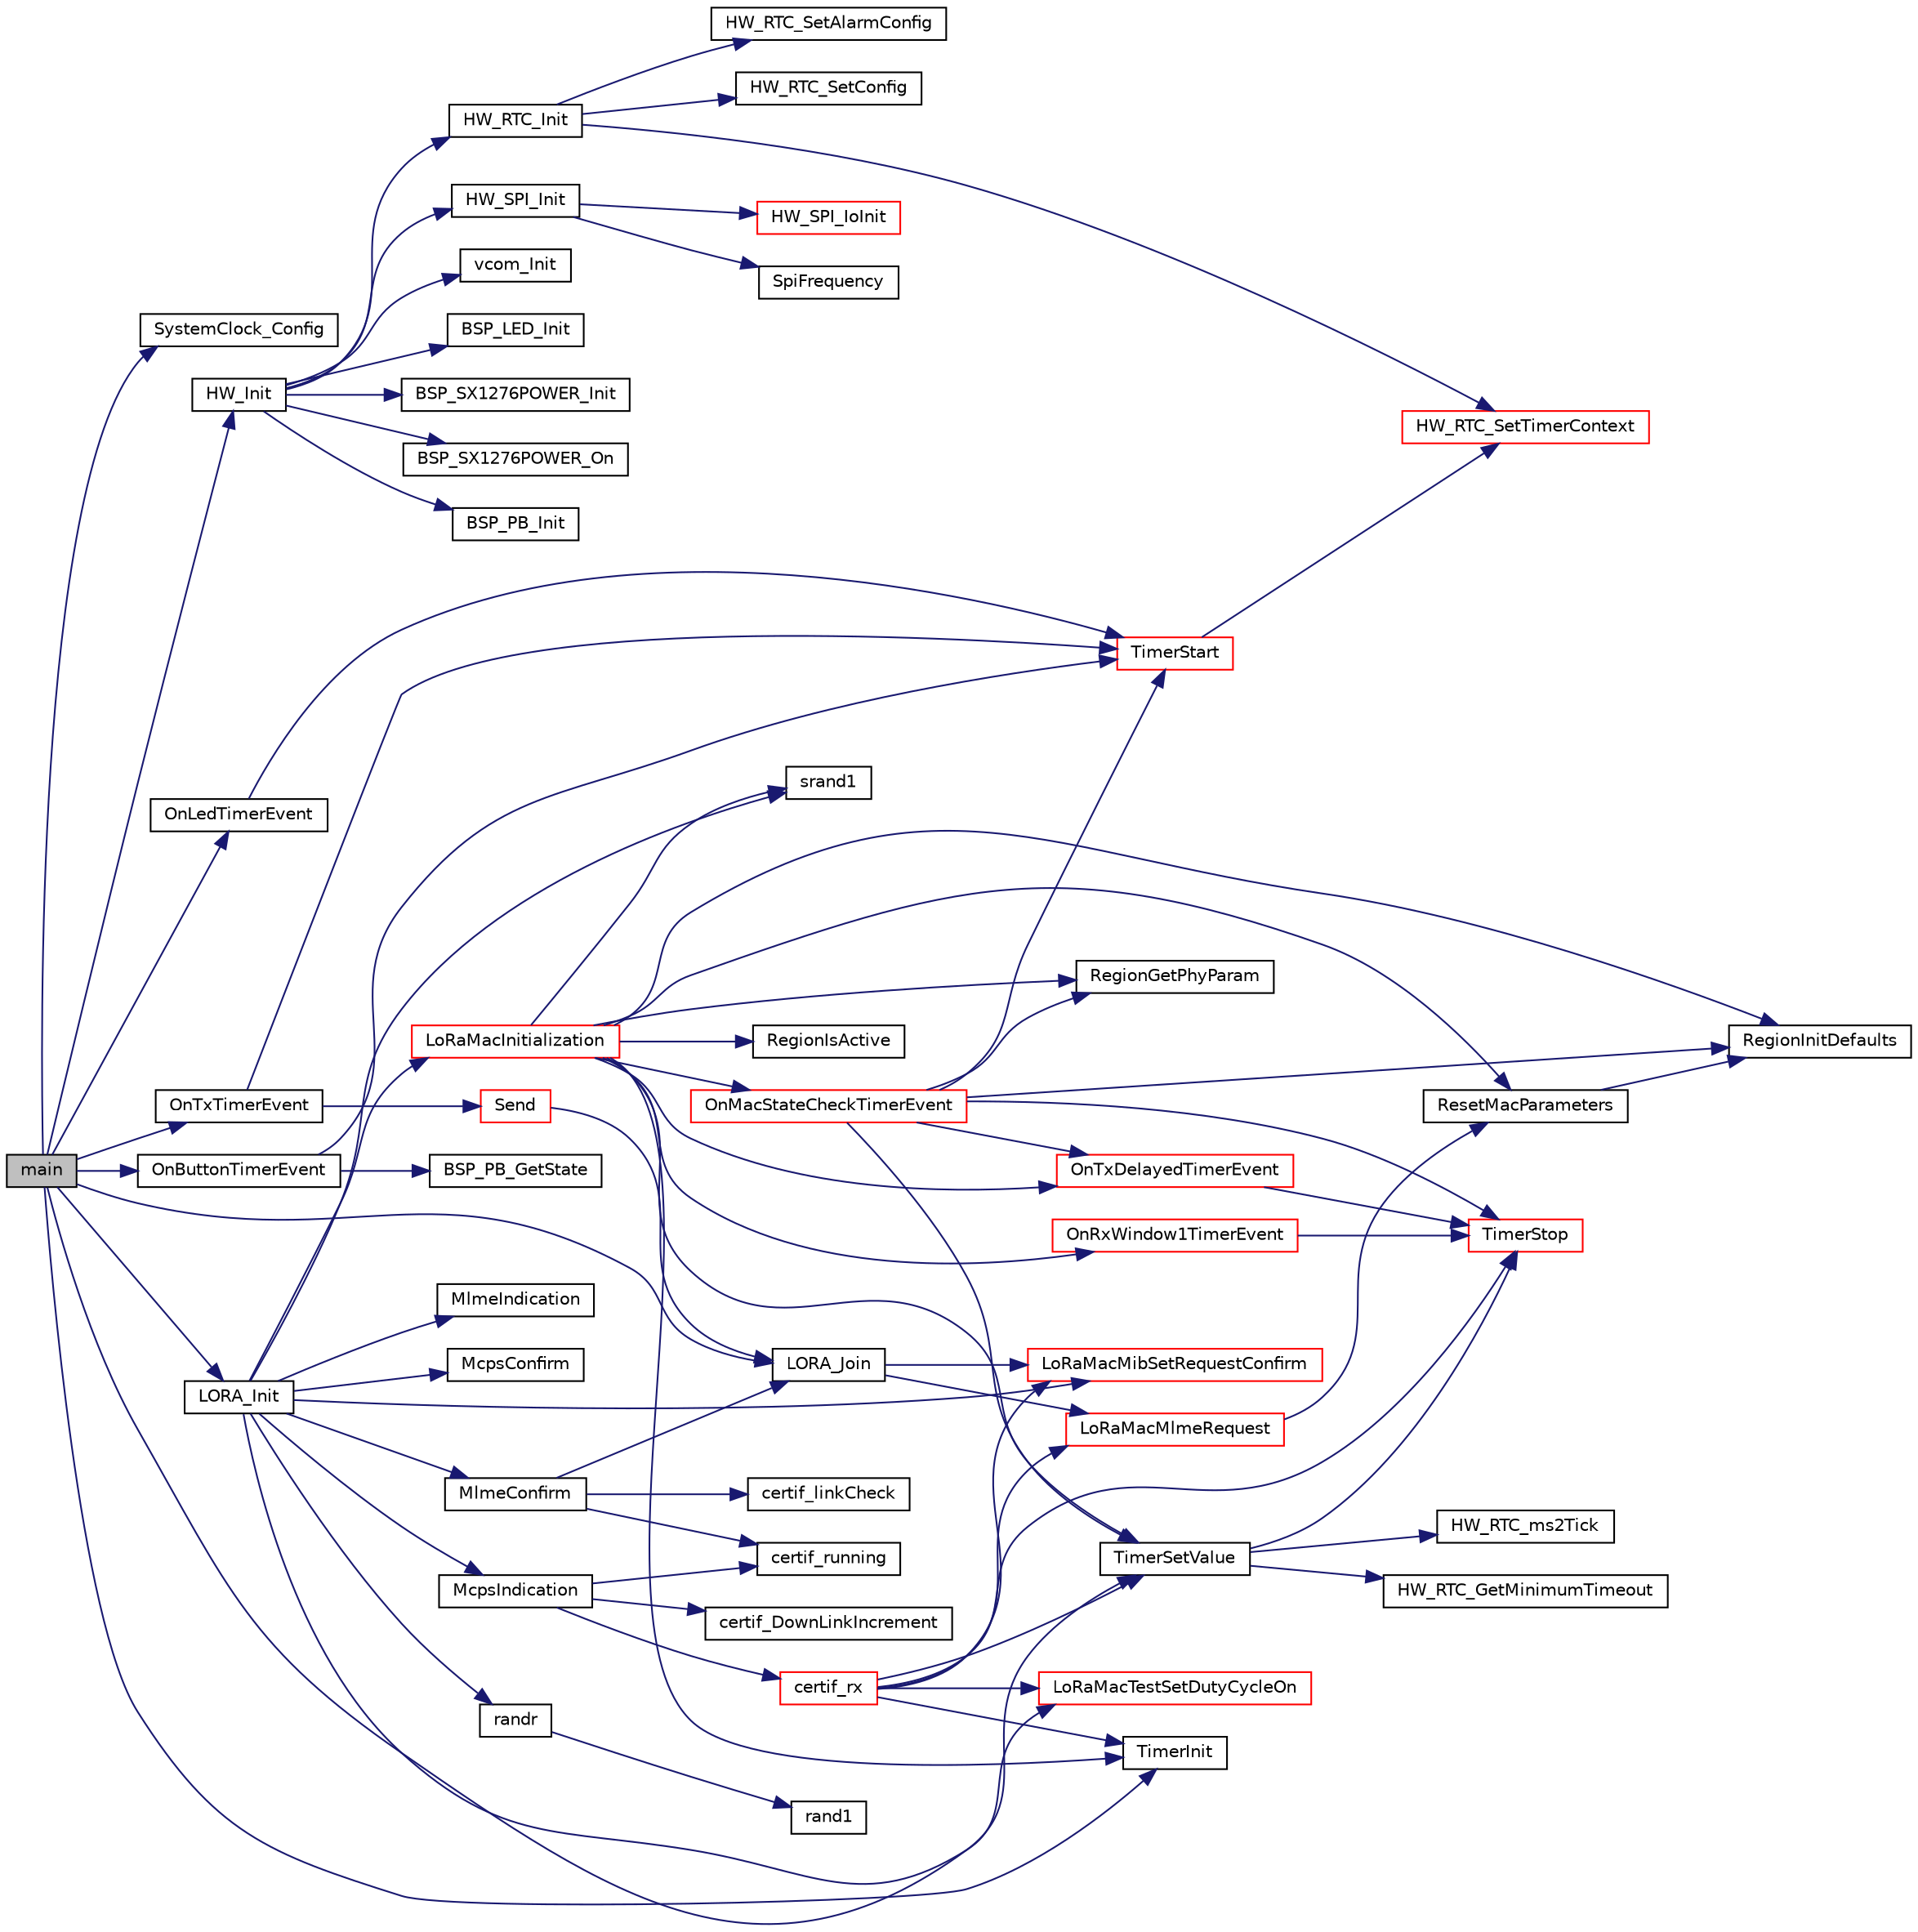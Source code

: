 digraph "main"
{
  edge [fontname="Helvetica",fontsize="10",labelfontname="Helvetica",labelfontsize="10"];
  node [fontname="Helvetica",fontsize="10",shape=record];
  rankdir="LR";
  Node180 [label="main",height=0.2,width=0.4,color="black", fillcolor="grey75", style="filled", fontcolor="black"];
  Node180 -> Node181 [color="midnightblue",fontsize="10",style="solid",fontname="Helvetica"];
  Node181 [label="SystemClock_Config",height=0.2,width=0.4,color="black", fillcolor="white", style="filled",URL="$hw__msp_8h.html#a70af21c671abfcc773614a9a4f63d920",tooltip="System Clock Configuration The system Clock is configured as follow : System Clock source = PLL (HSI)..."];
  Node180 -> Node182 [color="midnightblue",fontsize="10",style="solid",fontname="Helvetica"];
  Node182 [label="HW_Init",height=0.2,width=0.4,color="black", fillcolor="white", style="filled",URL="$hw__msp_8h.html#a40660973b9d57d78bc7e6e56a7a1bf42",tooltip="Initializes the boards peripherals. "];
  Node182 -> Node183 [color="midnightblue",fontsize="10",style="solid",fontname="Helvetica"];
  Node183 [label="vcom_Init",height=0.2,width=0.4,color="black", fillcolor="white", style="filled",URL="$vcom_8h.html#a0eddddd521185a7cbf876b1af08b879a",tooltip="Init the VCOM. "];
  Node182 -> Node184 [color="midnightblue",fontsize="10",style="solid",fontname="Helvetica"];
  Node184 [label="BSP_LED_Init",height=0.2,width=0.4,color="black", fillcolor="white", style="filled",URL="$group___lory_s_d_k___l_e_d___functions.html#gab58a4f16a476a53653c5c400e3bed158",tooltip="Configures LED GPIO. "];
  Node182 -> Node185 [color="midnightblue",fontsize="10",style="solid",fontname="Helvetica"];
  Node185 [label="BSP_SX1276POWER_Init",height=0.2,width=0.4,color="black", fillcolor="white", style="filled",URL="$group___docking_station___r_f___power___functions.html#ga46ccfec03200a24f3737fc8015e2d5f7",tooltip="Configure RF Power GPIO. "];
  Node182 -> Node186 [color="midnightblue",fontsize="10",style="solid",fontname="Helvetica"];
  Node186 [label="BSP_SX1276POWER_On",height=0.2,width=0.4,color="black", fillcolor="white", style="filled",URL="$group___docking_station___r_f___power___functions.html#gaef6814f684bbf7fa47adda1abc4c1129",tooltip="Power on SX1276. "];
  Node182 -> Node187 [color="midnightblue",fontsize="10",style="solid",fontname="Helvetica"];
  Node187 [label="BSP_PB_Init",height=0.2,width=0.4,color="black", fillcolor="white", style="filled",URL="$group___b_u_t_t_o_n___functions.html#gad31c8db50a71c1f6dbfe132d72ba0bc6",tooltip="Configures Button GPIO and EXTI Line. "];
  Node182 -> Node188 [color="midnightblue",fontsize="10",style="solid",fontname="Helvetica"];
  Node188 [label="HW_RTC_Init",height=0.2,width=0.4,color="black", fillcolor="white", style="filled",URL="$group___lory_s_d_k___r_t_c___functions.html#ga3021a4a33084812668411847ec35d71d",tooltip="Initializes the RTC timer "];
  Node188 -> Node189 [color="midnightblue",fontsize="10",style="solid",fontname="Helvetica"];
  Node189 [label="HW_RTC_SetConfig",height=0.2,width=0.4,color="black", fillcolor="white", style="filled",URL="$group___lory_s_d_k___r_t_c___functions.html#ga6eeed66a0970c9b0f48a7e2088b524f1",tooltip="Configures the RTC timer "];
  Node188 -> Node190 [color="midnightblue",fontsize="10",style="solid",fontname="Helvetica"];
  Node190 [label="HW_RTC_SetAlarmConfig",height=0.2,width=0.4,color="black", fillcolor="white", style="filled",URL="$group___lory_s_d_k___r_t_c___functions.html#ga38285b86b2811230b0a55416ce3c33c7",tooltip="configure alarm at init "];
  Node188 -> Node191 [color="midnightblue",fontsize="10",style="solid",fontname="Helvetica"];
  Node191 [label="HW_RTC_SetTimerContext",height=0.2,width=0.4,color="red", fillcolor="white", style="filled",URL="$group___lory_s_d_k___r_t_c___functions.html#gad0a54228cfe8473d90b901ebd76de1d5",tooltip="set Time Reference set also the RTC_DateStruct and RTC_TimeStruct "];
  Node182 -> Node193 [color="midnightblue",fontsize="10",style="solid",fontname="Helvetica"];
  Node193 [label="HW_SPI_Init",height=0.2,width=0.4,color="black", fillcolor="white", style="filled",URL="$hw__spi_8h.html#a3a11e3e6514321f6bf576e3069331ddd",tooltip="Initializes the SPI object and MCU peripheral "];
  Node193 -> Node194 [color="midnightblue",fontsize="10",style="solid",fontname="Helvetica"];
  Node194 [label="SpiFrequency",height=0.2,width=0.4,color="black", fillcolor="white", style="filled",URL="$hw__spi_8c.html#adfc3a3afab7cff66fba906639c8a34c2",tooltip="Calculates Spi Divisor based on Spi Frequency and Mcu Frequency "];
  Node193 -> Node195 [color="midnightblue",fontsize="10",style="solid",fontname="Helvetica"];
  Node195 [label="HW_SPI_IoInit",height=0.2,width=0.4,color="red", fillcolor="white", style="filled",URL="$hw__spi_8c.html#ad538b8fe3714659c9700f12b7e1bd486",tooltip="Initializes the SPI IOs "];
  Node180 -> Node198 [color="midnightblue",fontsize="10",style="solid",fontname="Helvetica"];
  Node198 [label="LORA_Init",height=0.2,width=0.4,color="black", fillcolor="white", style="filled",URL="$lora_8c.html#a60e6c21550fcaf1cadb87454348046ad",tooltip="Lora Initialisation "];
  Node198 -> Node199 [color="midnightblue",fontsize="10",style="solid",fontname="Helvetica"];
  Node199 [label="srand1",height=0.2,width=0.4,color="black", fillcolor="white", style="filled",URL="$utilities_8c.html#aeb9a45da74fe6c260b78b181882d7275",tooltip="Initializes the pseudo random generator initial value "];
  Node198 -> Node200 [color="midnightblue",fontsize="10",style="solid",fontname="Helvetica"];
  Node200 [label="randr",height=0.2,width=0.4,color="black", fillcolor="white", style="filled",URL="$utilities_8c.html#af5d8ad6dae489ac64821e7d4f004595d",tooltip="Computes a random number between min and max "];
  Node200 -> Node201 [color="midnightblue",fontsize="10",style="solid",fontname="Helvetica"];
  Node201 [label="rand1",height=0.2,width=0.4,color="black", fillcolor="white", style="filled",URL="$utilities_8c.html#a682de7091382ea1fcb2919b0f1cf6cdc"];
  Node198 -> Node202 [color="midnightblue",fontsize="10",style="solid",fontname="Helvetica"];
  Node202 [label="McpsConfirm",height=0.2,width=0.4,color="black", fillcolor="white", style="filled",URL="$lora_8c.html#a7e94673a3e7e54cf2e49675d12189070",tooltip="MCPS-Confirm event function "];
  Node198 -> Node203 [color="midnightblue",fontsize="10",style="solid",fontname="Helvetica"];
  Node203 [label="McpsIndication",height=0.2,width=0.4,color="black", fillcolor="white", style="filled",URL="$lora_8c.html#aa62f56dcd70e02213fc6e5d0f04b3d1c",tooltip="MCPS-Indication event function "];
  Node203 -> Node204 [color="midnightblue",fontsize="10",style="solid",fontname="Helvetica"];
  Node204 [label="certif_running",height=0.2,width=0.4,color="black", fillcolor="white", style="filled",URL="$lora-test_8c.html#ae856642063d609fa42633f12c85fa318"];
  Node203 -> Node205 [color="midnightblue",fontsize="10",style="solid",fontname="Helvetica"];
  Node205 [label="certif_DownLinkIncrement",height=0.2,width=0.4,color="black", fillcolor="white", style="filled",URL="$lora-test_8c.html#afd08e01f379119849a415a1d98e44c0d"];
  Node203 -> Node206 [color="midnightblue",fontsize="10",style="solid",fontname="Helvetica"];
  Node206 [label="certif_rx",height=0.2,width=0.4,color="red", fillcolor="white", style="filled",URL="$lora-test_8c.html#ad5e51928ecf0cca8d4f33f9e9c10aba4"];
  Node206 -> Node209 [color="midnightblue",fontsize="10",style="solid",fontname="Helvetica"];
  Node209 [label="LoRaMacMibSetRequestConfirm",height=0.2,width=0.4,color="red", fillcolor="white", style="filled",URL="$group___l_o_r_a_m_a_c.html#ga7a4ee0ced221591206b09630d4a70844",tooltip="LoRaMAC MIB-Set "];
  Node206 -> Node227 [color="midnightblue",fontsize="10",style="solid",fontname="Helvetica"];
  Node227 [label="LoRaMacTestSetDutyCycleOn",height=0.2,width=0.4,color="red", fillcolor="white", style="filled",URL="$group___l_o_r_a_m_a_c_t_e_s_t.html#gacee5e0492e548af9e1ec5a995e460865",tooltip="Enabled or disables the duty cycle "];
  Node206 -> Node228 [color="midnightblue",fontsize="10",style="solid",fontname="Helvetica"];
  Node228 [label="TimerInit",height=0.2,width=0.4,color="black", fillcolor="white", style="filled",URL="$time_server_8c.html#a7e41004e0cd39ba368fb7d83c2cfd550",tooltip="Initializes the timer object "];
  Node206 -> Node267 [color="midnightblue",fontsize="10",style="solid",fontname="Helvetica"];
  Node267 [label="TimerSetValue",height=0.2,width=0.4,color="black", fillcolor="white", style="filled",URL="$time_server_8c.html#ad56c30124de6deefb3e32bbee2a4ba46",tooltip="Set timer new timeout value "];
  Node267 -> Node263 [color="midnightblue",fontsize="10",style="solid",fontname="Helvetica"];
  Node263 [label="HW_RTC_ms2Tick",height=0.2,width=0.4,color="black", fillcolor="white", style="filled",URL="$group___lory_s_d_k___r_t_c___functions.html#gab105bfcf0c8b346a1b20b158b8f8a86e",tooltip="converts time in ms to time in ticks "];
  Node267 -> Node213 [color="midnightblue",fontsize="10",style="solid",fontname="Helvetica"];
  Node213 [label="TimerStop",height=0.2,width=0.4,color="red", fillcolor="white", style="filled",URL="$time_server_8c.html#a8ae899c4e8a9abf49d825d6959aa6bcb",tooltip="Stops and removes the timer object from the list of timer events "];
  Node267 -> Node215 [color="midnightblue",fontsize="10",style="solid",fontname="Helvetica"];
  Node215 [label="HW_RTC_GetMinimumTimeout",height=0.2,width=0.4,color="black", fillcolor="white", style="filled",URL="$group___lory_s_d_k___r_t_c___functions.html#ga254f9e5c17daff978fef15be01021c51",tooltip="Return the minimum timeout the RTC is able to handle "];
  Node206 -> Node271 [color="midnightblue",fontsize="10",style="solid",fontname="Helvetica"];
  Node271 [label="LoRaMacMlmeRequest",height=0.2,width=0.4,color="red", fillcolor="white", style="filled",URL="$group___l_o_r_a_m_a_c.html#ga097113f30feecc17c780940ff74af33e",tooltip="LoRaMAC MLME-Request "];
  Node271 -> Node272 [color="midnightblue",fontsize="10",style="solid",fontname="Helvetica"];
  Node272 [label="ResetMacParameters",height=0.2,width=0.4,color="black", fillcolor="white", style="filled",URL="$_lo_ra_mac_8c.html#a43cd9df3787bdfb6062206215745e473",tooltip="Resets MAC specific parameters to default "];
  Node272 -> Node273 [color="midnightblue",fontsize="10",style="solid",fontname="Helvetica"];
  Node273 [label="RegionInitDefaults",height=0.2,width=0.4,color="black", fillcolor="white", style="filled",URL="$group___r_e_g_i_o_n.html#ga54b1b27a8431cd146b4dc33a894ee6db",tooltip="Initializes the channels masks and the channels. "];
  Node206 -> Node213 [color="midnightblue",fontsize="10",style="solid",fontname="Helvetica"];
  Node198 -> Node280 [color="midnightblue",fontsize="10",style="solid",fontname="Helvetica"];
  Node280 [label="MlmeConfirm",height=0.2,width=0.4,color="black", fillcolor="white", style="filled",URL="$lora_8c.html#ab72b68cc96c6187003c5dd6e325a74c7",tooltip="MLME-Confirm event function "];
  Node280 -> Node281 [color="midnightblue",fontsize="10",style="solid",fontname="Helvetica"];
  Node281 [label="LORA_Join",height=0.2,width=0.4,color="black", fillcolor="white", style="filled",URL="$lora_8c.html#a3671e53923a80ddbbd43e56342fd94fa",tooltip="Join a Lora Network in classA  if the device is ABP, this is a pass through functon ..."];
  Node281 -> Node271 [color="midnightblue",fontsize="10",style="solid",fontname="Helvetica"];
  Node281 -> Node209 [color="midnightblue",fontsize="10",style="solid",fontname="Helvetica"];
  Node280 -> Node204 [color="midnightblue",fontsize="10",style="solid",fontname="Helvetica"];
  Node280 -> Node282 [color="midnightblue",fontsize="10",style="solid",fontname="Helvetica"];
  Node282 [label="certif_linkCheck",height=0.2,width=0.4,color="black", fillcolor="white", style="filled",URL="$lora-test_8c.html#a39763fc2f0d7f70bf980b9508cd7e021"];
  Node198 -> Node283 [color="midnightblue",fontsize="10",style="solid",fontname="Helvetica"];
  Node283 [label="MlmeIndication",height=0.2,width=0.4,color="black", fillcolor="white", style="filled",URL="$lora_8c.html#ac778062b2493443f2c69391ad03e22e8",tooltip="MLME-Indication event function "];
  Node198 -> Node284 [color="midnightblue",fontsize="10",style="solid",fontname="Helvetica"];
  Node284 [label="LoRaMacInitialization",height=0.2,width=0.4,color="red", fillcolor="white", style="filled",URL="$group___l_o_r_a_m_a_c.html#ga7ca445cf825e45999810b3991273eba5",tooltip="LoRaMAC layer initialization "];
  Node284 -> Node285 [color="midnightblue",fontsize="10",style="solid",fontname="Helvetica"];
  Node285 [label="RegionIsActive",height=0.2,width=0.4,color="black", fillcolor="white", style="filled",URL="$group___r_e_g_i_o_n.html#ga3e5cf2322f71f8f9973718024b6fb782",tooltip="The function verifies if a region is active or not. If a region is not active, it cannot be used..."];
  Node284 -> Node208 [color="midnightblue",fontsize="10",style="solid",fontname="Helvetica"];
  Node208 [label="RegionGetPhyParam",height=0.2,width=0.4,color="black", fillcolor="white", style="filled",URL="$group___r_e_g_i_o_n.html#gafbd084611ba512035a6cbe7f3aa5857b",tooltip="The function gets a value of a specific phy attribute. "];
  Node284 -> Node273 [color="midnightblue",fontsize="10",style="solid",fontname="Helvetica"];
  Node284 -> Node272 [color="midnightblue",fontsize="10",style="solid",fontname="Helvetica"];
  Node284 -> Node228 [color="midnightblue",fontsize="10",style="solid",fontname="Helvetica"];
  Node284 -> Node286 [color="midnightblue",fontsize="10",style="solid",fontname="Helvetica"];
  Node286 [label="OnMacStateCheckTimerEvent",height=0.2,width=0.4,color="red", fillcolor="white", style="filled",URL="$_lo_ra_mac_8c.html#a3f66ff4ffb45c3be2a603fec651da617",tooltip="Function executed on Resend Frame timer event. "];
  Node286 -> Node213 [color="midnightblue",fontsize="10",style="solid",fontname="Helvetica"];
  Node286 -> Node287 [color="midnightblue",fontsize="10",style="solid",fontname="Helvetica"];
  Node287 [label="OnTxDelayedTimerEvent",height=0.2,width=0.4,color="red", fillcolor="white", style="filled",URL="$_lo_ra_mac_8c.html#aff2188867ec43982ec7701c4815bc0ba",tooltip="Function executed on duty cycle delayed Tx timer event "];
  Node287 -> Node213 [color="midnightblue",fontsize="10",style="solid",fontname="Helvetica"];
  Node286 -> Node208 [color="midnightblue",fontsize="10",style="solid",fontname="Helvetica"];
  Node286 -> Node273 [color="midnightblue",fontsize="10",style="solid",fontname="Helvetica"];
  Node286 -> Node267 [color="midnightblue",fontsize="10",style="solid",fontname="Helvetica"];
  Node286 -> Node234 [color="midnightblue",fontsize="10",style="solid",fontname="Helvetica"];
  Node234 [label="TimerStart",height=0.2,width=0.4,color="red", fillcolor="white", style="filled",URL="$time_server_8c.html#acd2c1f05aa1976f3bbedd389c8710a78",tooltip="Starts and adds the timer object to the list of timer events "];
  Node234 -> Node191 [color="midnightblue",fontsize="10",style="solid",fontname="Helvetica"];
  Node284 -> Node267 [color="midnightblue",fontsize="10",style="solid",fontname="Helvetica"];
  Node284 -> Node287 [color="midnightblue",fontsize="10",style="solid",fontname="Helvetica"];
  Node284 -> Node289 [color="midnightblue",fontsize="10",style="solid",fontname="Helvetica"];
  Node289 [label="OnRxWindow1TimerEvent",height=0.2,width=0.4,color="red", fillcolor="white", style="filled",URL="$_lo_ra_mac_8c.html#aee5c5399a6f41188ba87be8239bae8a9",tooltip="Function executed on first Rx window timer event "];
  Node289 -> Node213 [color="midnightblue",fontsize="10",style="solid",fontname="Helvetica"];
  Node284 -> Node199 [color="midnightblue",fontsize="10",style="solid",fontname="Helvetica"];
  Node198 -> Node209 [color="midnightblue",fontsize="10",style="solid",fontname="Helvetica"];
  Node198 -> Node227 [color="midnightblue",fontsize="10",style="solid",fontname="Helvetica"];
  Node180 -> Node281 [color="midnightblue",fontsize="10",style="solid",fontname="Helvetica"];
  Node180 -> Node228 [color="midnightblue",fontsize="10",style="solid",fontname="Helvetica"];
  Node180 -> Node310 [color="midnightblue",fontsize="10",style="solid",fontname="Helvetica"];
  Node310 [label="OnButtonTimerEvent",height=0.2,width=0.4,color="black", fillcolor="white", style="filled",URL="$main_8c.html#af27dc6b9241a921349087a139ca57d1e"];
  Node310 -> Node234 [color="midnightblue",fontsize="10",style="solid",fontname="Helvetica"];
  Node310 -> Node311 [color="midnightblue",fontsize="10",style="solid",fontname="Helvetica"];
  Node311 [label="BSP_PB_GetState",height=0.2,width=0.4,color="black", fillcolor="white", style="filled",URL="$group___b_u_t_t_o_n___functions.html#ga8f0978b6cffda9c67266ddfdb3a0abf7",tooltip="Returns the selected Button state. "];
  Node180 -> Node267 [color="midnightblue",fontsize="10",style="solid",fontname="Helvetica"];
  Node180 -> Node312 [color="midnightblue",fontsize="10",style="solid",fontname="Helvetica"];
  Node312 [label="OnLedTimerEvent",height=0.2,width=0.4,color="black", fillcolor="white", style="filled",URL="$main_8c.html#a57a758d5054f3e0648c080c33f5384c6"];
  Node312 -> Node234 [color="midnightblue",fontsize="10",style="solid",fontname="Helvetica"];
  Node180 -> Node313 [color="midnightblue",fontsize="10",style="solid",fontname="Helvetica"];
  Node313 [label="OnTxTimerEvent",height=0.2,width=0.4,color="black", fillcolor="white", style="filled",URL="$main_8c.html#aa660732a6ebc018e235409094d603160"];
  Node313 -> Node234 [color="midnightblue",fontsize="10",style="solid",fontname="Helvetica"];
  Node313 -> Node314 [color="midnightblue",fontsize="10",style="solid",fontname="Helvetica"];
  Node314 [label="Send",height=0.2,width=0.4,color="red", fillcolor="white", style="filled",URL="$main_8c.html#ac96d7cf33dce81bb57a803bb3839d458"];
  Node314 -> Node281 [color="midnightblue",fontsize="10",style="solid",fontname="Helvetica"];
}
